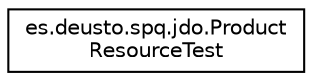 digraph "Representación gráfica de la clase"
{
 // LATEX_PDF_SIZE
  edge [fontname="Helvetica",fontsize="10",labelfontname="Helvetica",labelfontsize="10"];
  node [fontname="Helvetica",fontsize="10",shape=record];
  rankdir="LR";
  Node0 [label="es.deusto.spq.jdo.Product\lResourceTest",height=0.2,width=0.4,color="black", fillcolor="white", style="filled",URL="$classes_1_1deusto_1_1spq_1_1jdo_1_1_product_resource_test.html",tooltip=" "];
}
